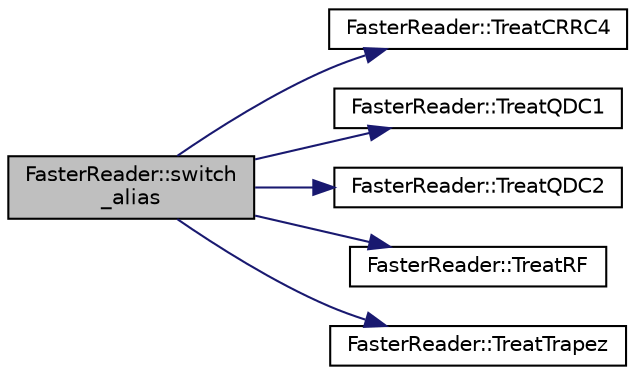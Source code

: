 digraph "FasterReader::switch_alias"
{
 // LATEX_PDF_SIZE
  edge [fontname="Helvetica",fontsize="10",labelfontname="Helvetica",labelfontsize="10"];
  node [fontname="Helvetica",fontsize="10",shape=record];
  rankdir="LR";
  Node1 [label="FasterReader::switch\l_alias",height=0.2,width=0.4,color="black", fillcolor="grey75", style="filled", fontcolor="black",tooltip="Treat the specific part of data (QDC gates, spectro ADC ...)"];
  Node1 -> Node2 [color="midnightblue",fontsize="10",style="solid",fontname="Helvetica"];
  Node2 [label="FasterReader::TreatCRRC4",height=0.2,width=0.4,color="black", fillcolor="white", style="filled",URL="$class_faster_reader.html#aa0d1eaa1b39778def2b7cd25581accef",tooltip="Load CRRC4 data."];
  Node1 -> Node3 [color="midnightblue",fontsize="10",style="solid",fontname="Helvetica"];
  Node3 [label="FasterReader::TreatQDC1",height=0.2,width=0.4,color="black", fillcolor="white", style="filled",URL="$class_faster_reader.html#aa5890b8ac1fdbcd4e2c544c1eeca537b",tooltip="Load QDC1 data."];
  Node1 -> Node4 [color="midnightblue",fontsize="10",style="solid",fontname="Helvetica"];
  Node4 [label="FasterReader::TreatQDC2",height=0.2,width=0.4,color="black", fillcolor="white", style="filled",URL="$class_faster_reader.html#a94fd509a6352735984a20c03fb046254",tooltip="Load QDC2 data."];
  Node1 -> Node5 [color="midnightblue",fontsize="10",style="solid",fontname="Helvetica"];
  Node5 [label="FasterReader::TreatRF",height=0.2,width=0.4,color="black", fillcolor="white", style="filled",URL="$class_faster_reader.html#ad2d7d3acd1a874f09f44f2adfa69d42c",tooltip="Load RF data."];
  Node1 -> Node6 [color="midnightblue",fontsize="10",style="solid",fontname="Helvetica"];
  Node6 [label="FasterReader::TreatTrapez",height=0.2,width=0.4,color="black", fillcolor="white", style="filled",URL="$class_faster_reader.html#a3ee31b1e6a4c60d72f8d989d2e08bcdf",tooltip="Load Trapez data."];
}
